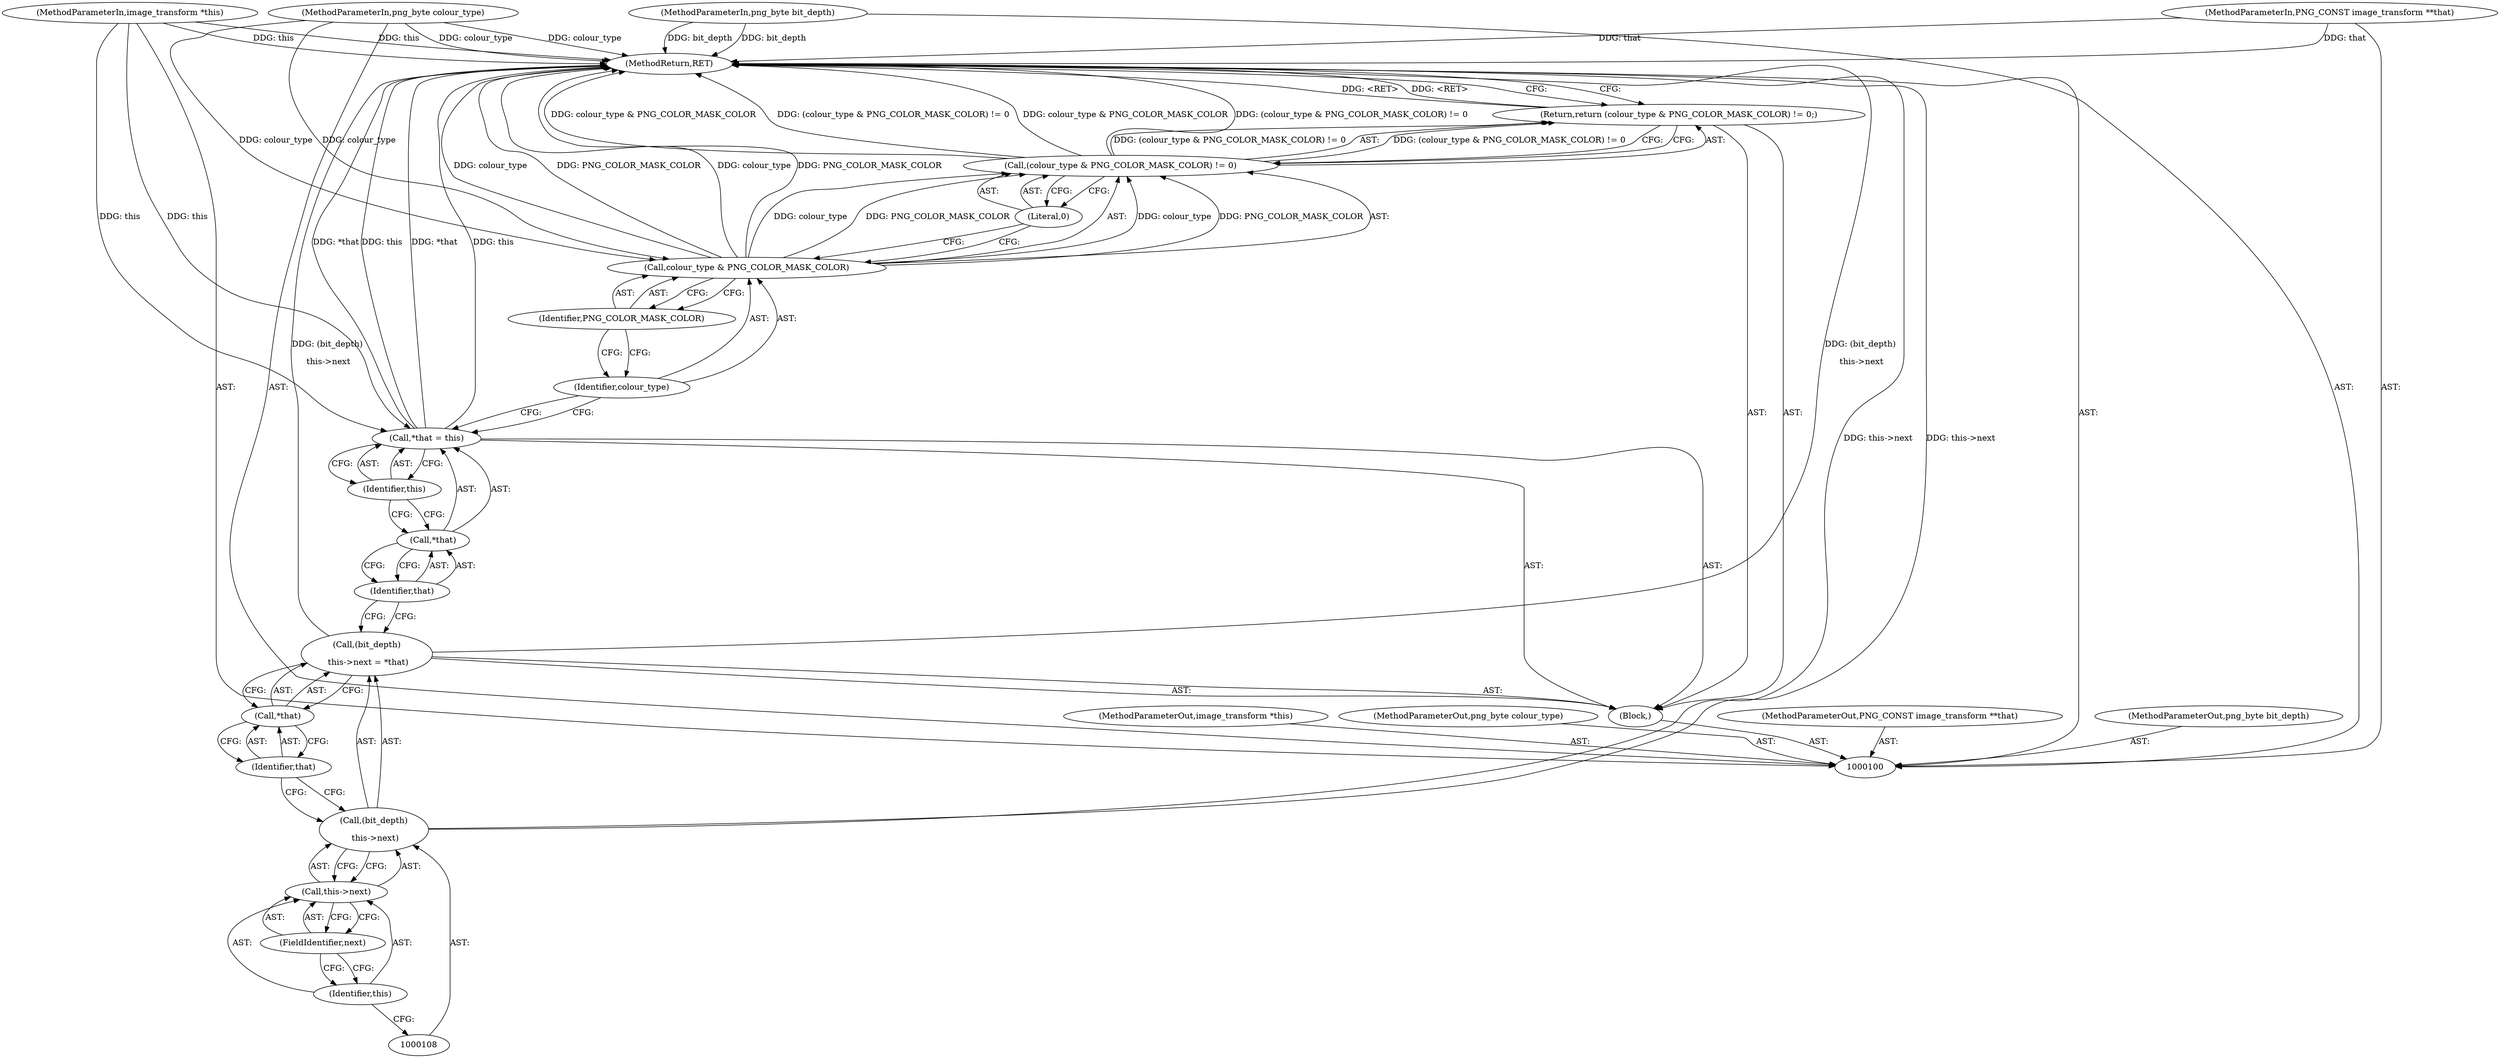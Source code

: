 digraph "1_Android_9d4853418ab2f754c2b63e091c29c5529b8b86ca_75" {
"1000124" [label="(MethodReturn,RET)"];
"1000101" [label="(MethodParameterIn,image_transform *this)"];
"1000161" [label="(MethodParameterOut,image_transform *this)"];
"1000103" [label="(MethodParameterIn,png_byte colour_type)"];
"1000163" [label="(MethodParameterOut,png_byte colour_type)"];
"1000102" [label="(MethodParameterIn,PNG_CONST image_transform **that)"];
"1000162" [label="(MethodParameterOut,PNG_CONST image_transform **that)"];
"1000104" [label="(MethodParameterIn,png_byte bit_depth)"];
"1000164" [label="(MethodParameterOut,png_byte bit_depth)"];
"1000105" [label="(Block,)"];
"1000106" [label="(Call,(bit_depth)\n \n this->next = *that)"];
"1000107" [label="(Call,(bit_depth)\n \n this->next)"];
"1000109" [label="(Call,this->next)"];
"1000110" [label="(Identifier,this)"];
"1000112" [label="(Call,*that)"];
"1000113" [label="(Identifier,that)"];
"1000111" [label="(FieldIdentifier,next)"];
"1000114" [label="(Call,*that = this)"];
"1000115" [label="(Call,*that)"];
"1000116" [label="(Identifier,that)"];
"1000117" [label="(Identifier,this)"];
"1000118" [label="(Return,return (colour_type & PNG_COLOR_MASK_COLOR) != 0;)"];
"1000122" [label="(Identifier,PNG_COLOR_MASK_COLOR)"];
"1000123" [label="(Literal,0)"];
"1000119" [label="(Call,(colour_type & PNG_COLOR_MASK_COLOR) != 0)"];
"1000120" [label="(Call,colour_type & PNG_COLOR_MASK_COLOR)"];
"1000121" [label="(Identifier,colour_type)"];
"1000124" -> "1000100"  [label="AST: "];
"1000124" -> "1000118"  [label="CFG: "];
"1000114" -> "1000124"  [label="DDG: this"];
"1000114" -> "1000124"  [label="DDG: *that"];
"1000106" -> "1000124"  [label="DDG: (bit_depth)\n \n this->next"];
"1000104" -> "1000124"  [label="DDG: bit_depth"];
"1000103" -> "1000124"  [label="DDG: colour_type"];
"1000102" -> "1000124"  [label="DDG: that"];
"1000120" -> "1000124"  [label="DDG: PNG_COLOR_MASK_COLOR"];
"1000120" -> "1000124"  [label="DDG: colour_type"];
"1000119" -> "1000124"  [label="DDG: (colour_type & PNG_COLOR_MASK_COLOR) != 0"];
"1000119" -> "1000124"  [label="DDG: colour_type & PNG_COLOR_MASK_COLOR"];
"1000101" -> "1000124"  [label="DDG: this"];
"1000107" -> "1000124"  [label="DDG: this->next"];
"1000118" -> "1000124"  [label="DDG: <RET>"];
"1000101" -> "1000100"  [label="AST: "];
"1000101" -> "1000124"  [label="DDG: this"];
"1000101" -> "1000114"  [label="DDG: this"];
"1000161" -> "1000100"  [label="AST: "];
"1000103" -> "1000100"  [label="AST: "];
"1000103" -> "1000124"  [label="DDG: colour_type"];
"1000103" -> "1000120"  [label="DDG: colour_type"];
"1000163" -> "1000100"  [label="AST: "];
"1000102" -> "1000100"  [label="AST: "];
"1000102" -> "1000124"  [label="DDG: that"];
"1000162" -> "1000100"  [label="AST: "];
"1000104" -> "1000100"  [label="AST: "];
"1000104" -> "1000124"  [label="DDG: bit_depth"];
"1000164" -> "1000100"  [label="AST: "];
"1000105" -> "1000100"  [label="AST: "];
"1000106" -> "1000105"  [label="AST: "];
"1000114" -> "1000105"  [label="AST: "];
"1000118" -> "1000105"  [label="AST: "];
"1000106" -> "1000105"  [label="AST: "];
"1000106" -> "1000112"  [label="CFG: "];
"1000107" -> "1000106"  [label="AST: "];
"1000112" -> "1000106"  [label="AST: "];
"1000116" -> "1000106"  [label="CFG: "];
"1000106" -> "1000124"  [label="DDG: (bit_depth)\n \n this->next"];
"1000107" -> "1000106"  [label="AST: "];
"1000107" -> "1000109"  [label="CFG: "];
"1000108" -> "1000107"  [label="AST: "];
"1000109" -> "1000107"  [label="AST: "];
"1000113" -> "1000107"  [label="CFG: "];
"1000107" -> "1000124"  [label="DDG: this->next"];
"1000109" -> "1000107"  [label="AST: "];
"1000109" -> "1000111"  [label="CFG: "];
"1000110" -> "1000109"  [label="AST: "];
"1000111" -> "1000109"  [label="AST: "];
"1000107" -> "1000109"  [label="CFG: "];
"1000110" -> "1000109"  [label="AST: "];
"1000110" -> "1000108"  [label="CFG: "];
"1000111" -> "1000110"  [label="CFG: "];
"1000112" -> "1000106"  [label="AST: "];
"1000112" -> "1000113"  [label="CFG: "];
"1000113" -> "1000112"  [label="AST: "];
"1000106" -> "1000112"  [label="CFG: "];
"1000113" -> "1000112"  [label="AST: "];
"1000113" -> "1000107"  [label="CFG: "];
"1000112" -> "1000113"  [label="CFG: "];
"1000111" -> "1000109"  [label="AST: "];
"1000111" -> "1000110"  [label="CFG: "];
"1000109" -> "1000111"  [label="CFG: "];
"1000114" -> "1000105"  [label="AST: "];
"1000114" -> "1000117"  [label="CFG: "];
"1000115" -> "1000114"  [label="AST: "];
"1000117" -> "1000114"  [label="AST: "];
"1000121" -> "1000114"  [label="CFG: "];
"1000114" -> "1000124"  [label="DDG: this"];
"1000114" -> "1000124"  [label="DDG: *that"];
"1000101" -> "1000114"  [label="DDG: this"];
"1000115" -> "1000114"  [label="AST: "];
"1000115" -> "1000116"  [label="CFG: "];
"1000116" -> "1000115"  [label="AST: "];
"1000117" -> "1000115"  [label="CFG: "];
"1000116" -> "1000115"  [label="AST: "];
"1000116" -> "1000106"  [label="CFG: "];
"1000115" -> "1000116"  [label="CFG: "];
"1000117" -> "1000114"  [label="AST: "];
"1000117" -> "1000115"  [label="CFG: "];
"1000114" -> "1000117"  [label="CFG: "];
"1000118" -> "1000105"  [label="AST: "];
"1000118" -> "1000119"  [label="CFG: "];
"1000119" -> "1000118"  [label="AST: "];
"1000124" -> "1000118"  [label="CFG: "];
"1000118" -> "1000124"  [label="DDG: <RET>"];
"1000119" -> "1000118"  [label="DDG: (colour_type & PNG_COLOR_MASK_COLOR) != 0"];
"1000122" -> "1000120"  [label="AST: "];
"1000122" -> "1000121"  [label="CFG: "];
"1000120" -> "1000122"  [label="CFG: "];
"1000123" -> "1000119"  [label="AST: "];
"1000123" -> "1000120"  [label="CFG: "];
"1000119" -> "1000123"  [label="CFG: "];
"1000119" -> "1000118"  [label="AST: "];
"1000119" -> "1000123"  [label="CFG: "];
"1000120" -> "1000119"  [label="AST: "];
"1000123" -> "1000119"  [label="AST: "];
"1000118" -> "1000119"  [label="CFG: "];
"1000119" -> "1000124"  [label="DDG: (colour_type & PNG_COLOR_MASK_COLOR) != 0"];
"1000119" -> "1000124"  [label="DDG: colour_type & PNG_COLOR_MASK_COLOR"];
"1000119" -> "1000118"  [label="DDG: (colour_type & PNG_COLOR_MASK_COLOR) != 0"];
"1000120" -> "1000119"  [label="DDG: colour_type"];
"1000120" -> "1000119"  [label="DDG: PNG_COLOR_MASK_COLOR"];
"1000120" -> "1000119"  [label="AST: "];
"1000120" -> "1000122"  [label="CFG: "];
"1000121" -> "1000120"  [label="AST: "];
"1000122" -> "1000120"  [label="AST: "];
"1000123" -> "1000120"  [label="CFG: "];
"1000120" -> "1000124"  [label="DDG: PNG_COLOR_MASK_COLOR"];
"1000120" -> "1000124"  [label="DDG: colour_type"];
"1000120" -> "1000119"  [label="DDG: colour_type"];
"1000120" -> "1000119"  [label="DDG: PNG_COLOR_MASK_COLOR"];
"1000103" -> "1000120"  [label="DDG: colour_type"];
"1000121" -> "1000120"  [label="AST: "];
"1000121" -> "1000114"  [label="CFG: "];
"1000122" -> "1000121"  [label="CFG: "];
}
